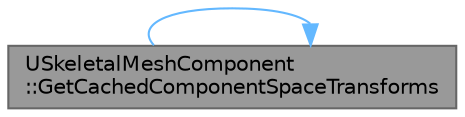 digraph "USkeletalMeshComponent::GetCachedComponentSpaceTransforms"
{
 // INTERACTIVE_SVG=YES
 // LATEX_PDF_SIZE
  bgcolor="transparent";
  edge [fontname=Helvetica,fontsize=10,labelfontname=Helvetica,labelfontsize=10];
  node [fontname=Helvetica,fontsize=10,shape=box,height=0.2,width=0.4];
  rankdir="LR";
  Node1 [id="Node000001",label="USkeletalMeshComponent\l::GetCachedComponentSpaceTransforms",height=0.2,width=0.4,color="gray40", fillcolor="grey60", style="filled", fontcolor="black",tooltip="Access cached component space transforms."];
  Node1 -> Node1 [id="edge1_Node000001_Node000001",color="steelblue1",style="solid",tooltip=" "];
}
